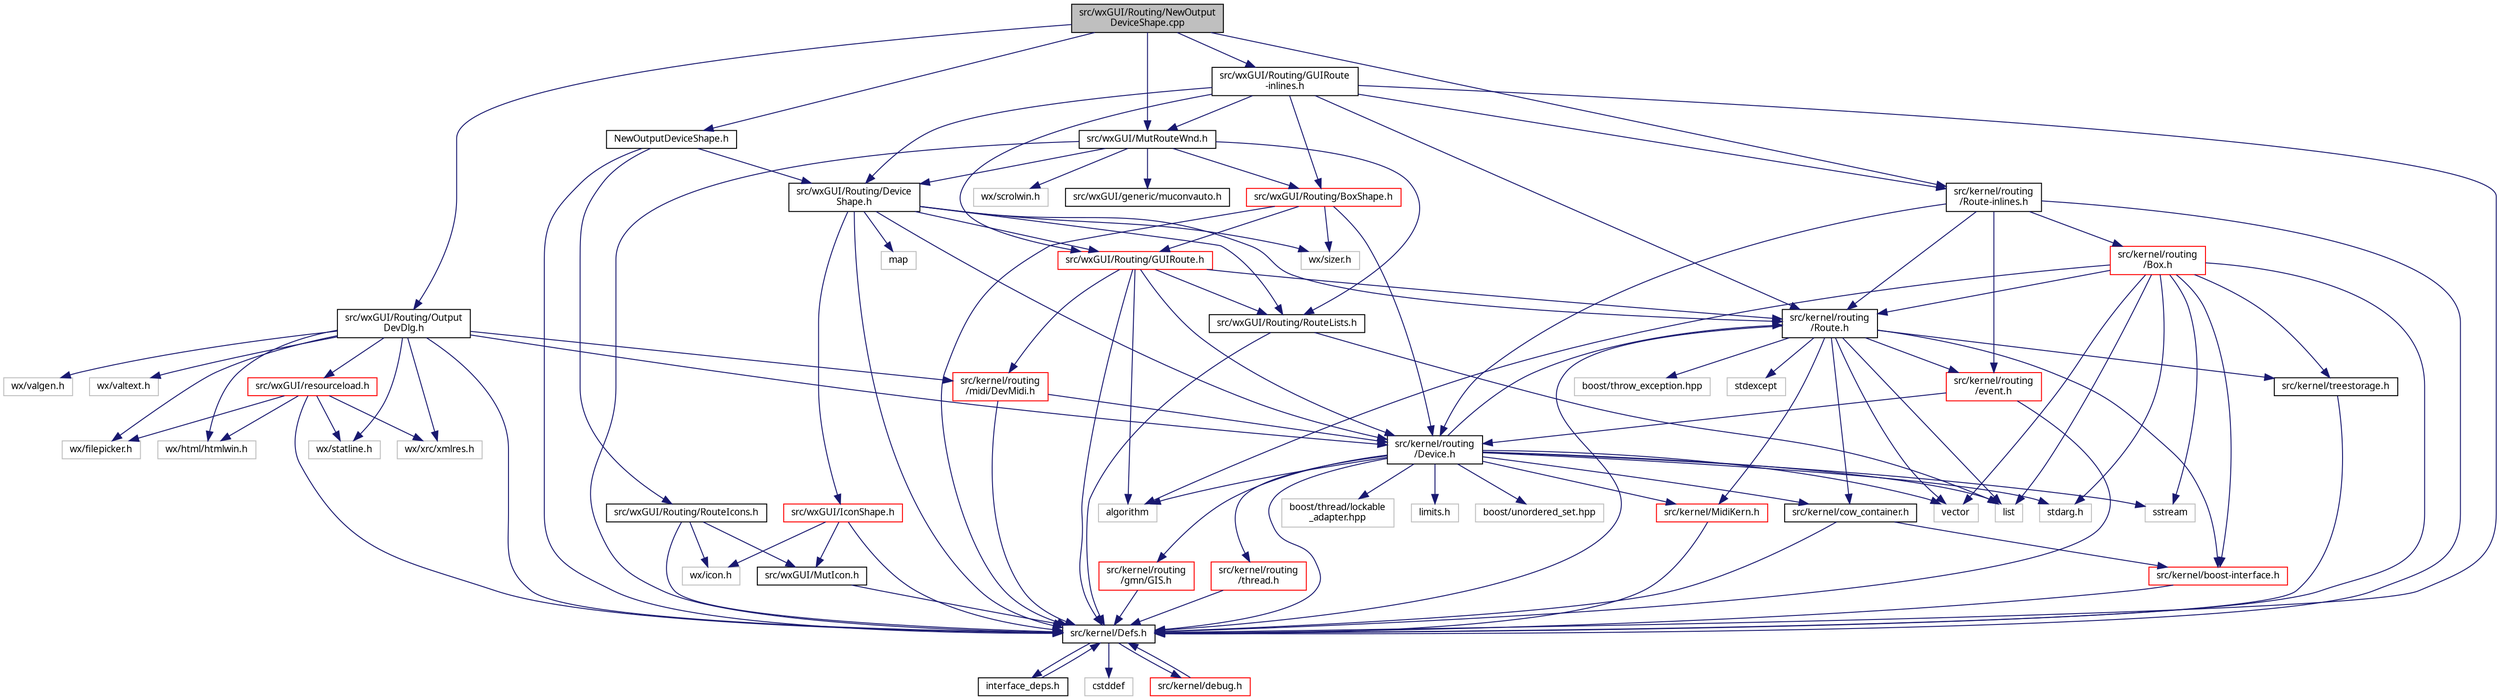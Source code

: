 digraph "src/wxGUI/Routing/NewOutputDeviceShape.cpp"
{
  edge [fontname="Sans",fontsize="10",labelfontname="Sans",labelfontsize="10"];
  node [fontname="Sans",fontsize="10",shape=record];
  Node0 [label="src/wxGUI/Routing/NewOutput\lDeviceShape.cpp",height=0.2,width=0.4,color="black", fillcolor="grey75", style="filled", fontcolor="black"];
  Node0 -> Node1 [color="midnightblue",fontsize="10",style="solid",fontname="Sans"];
  Node1 [label="NewOutputDeviceShape.h",height=0.2,width=0.4,color="black", fillcolor="white", style="filled",URL="$df/d7b/NewOutputDeviceShape_8h.html",tooltip="New output device shape for route window. "];
  Node1 -> Node2 [color="midnightblue",fontsize="10",style="solid",fontname="Sans"];
  Node2 [label="src/kernel/Defs.h",height=0.2,width=0.4,color="black", fillcolor="white", style="filled",URL="$d1/d73/Defs_8h.html",tooltip="Common definitions. "];
  Node2 -> Node3 [color="midnightblue",fontsize="10",style="solid",fontname="Sans"];
  Node3 [label="interface_deps.h",height=0.2,width=0.4,color="black", fillcolor="white", style="filled",URL="$de/ddd/interface__deps_8h.html"];
  Node3 -> Node2 [color="midnightblue",fontsize="10",style="solid",fontname="Sans"];
  Node2 -> Node4 [color="midnightblue",fontsize="10",style="solid",fontname="Sans"];
  Node4 [label="cstddef",height=0.2,width=0.4,color="grey75", fillcolor="white", style="filled"];
  Node2 -> Node5 [color="midnightblue",fontsize="10",style="solid",fontname="Sans"];
  Node5 [label="src/kernel/debug.h",height=0.2,width=0.4,color="red", fillcolor="white", style="filled",URL="$db/d16/debug_8h.html"];
  Node5 -> Node2 [color="midnightblue",fontsize="10",style="solid",fontname="Sans"];
  Node1 -> Node12 [color="midnightblue",fontsize="10",style="solid",fontname="Sans"];
  Node12 [label="src/wxGUI/Routing/RouteIcons.h",height=0.2,width=0.4,color="black", fillcolor="white", style="filled",URL="$df/d40/RouteIcons_8h.html",tooltip="Devices base classes. "];
  Node12 -> Node2 [color="midnightblue",fontsize="10",style="solid",fontname="Sans"];
  Node12 -> Node13 [color="midnightblue",fontsize="10",style="solid",fontname="Sans"];
  Node13 [label="src/wxGUI/MutIcon.h",height=0.2,width=0.4,color="black", fillcolor="white", style="filled",URL="$df/d37/MutIcon_8h.html",tooltip="Icon class fixing issues with Mac OS. "];
  Node13 -> Node2 [color="midnightblue",fontsize="10",style="solid",fontname="Sans"];
  Node12 -> Node14 [color="midnightblue",fontsize="10",style="solid",fontname="Sans"];
  Node14 [label="wx/icon.h",height=0.2,width=0.4,color="grey75", fillcolor="white", style="filled"];
  Node1 -> Node15 [color="midnightblue",fontsize="10",style="solid",fontname="Sans"];
  Node15 [label="src/wxGUI/Routing/Device\lShape.h",height=0.2,width=0.4,color="black", fillcolor="white", style="filled",URL="$d9/d4d/DeviceShape_8h.html",tooltip="Device shape base class for route window. "];
  Node15 -> Node2 [color="midnightblue",fontsize="10",style="solid",fontname="Sans"];
  Node15 -> Node16 [color="midnightblue",fontsize="10",style="solid",fontname="Sans"];
  Node16 [label="src/wxGUI/IconShape.h",height=0.2,width=0.4,color="red", fillcolor="white", style="filled",URL="$d5/d6f/IconShape_8h.html",tooltip="Icon shape. "];
  Node16 -> Node2 [color="midnightblue",fontsize="10",style="solid",fontname="Sans"];
  Node16 -> Node13 [color="midnightblue",fontsize="10",style="solid",fontname="Sans"];
  Node16 -> Node14 [color="midnightblue",fontsize="10",style="solid",fontname="Sans"];
  Node15 -> Node39 [color="midnightblue",fontsize="10",style="solid",fontname="Sans"];
  Node39 [label="src/kernel/routing\l/Route.h",height=0.2,width=0.4,color="black", fillcolor="white", style="filled",URL="$d1/d65/Route_8h.html",tooltip="Routing. "];
  Node39 -> Node2 [color="midnightblue",fontsize="10",style="solid",fontname="Sans"];
  Node39 -> Node40 [color="midnightblue",fontsize="10",style="solid",fontname="Sans"];
  Node40 [label="src/kernel/cow_container.h",height=0.2,width=0.4,color="black", fillcolor="white", style="filled",URL="$da/d28/cow__container_8h.html",tooltip="Copy on write container. "];
  Node40 -> Node2 [color="midnightblue",fontsize="10",style="solid",fontname="Sans"];
  Node40 -> Node41 [color="midnightblue",fontsize="10",style="solid",fontname="Sans"];
  Node41 [label="src/kernel/boost-interface.h",height=0.2,width=0.4,color="red", fillcolor="white", style="filled",URL="$d1/da4/boost-interface_8h.html",tooltip="Interface to the boost library. "];
  Node41 -> Node2 [color="midnightblue",fontsize="10",style="solid",fontname="Sans"];
  Node39 -> Node44 [color="midnightblue",fontsize="10",style="solid",fontname="Sans"];
  Node44 [label="src/kernel/MidiKern.h",height=0.2,width=0.4,color="red", fillcolor="white", style="filled",URL="$da/dfd/MidiKern_8h.html"];
  Node44 -> Node2 [color="midnightblue",fontsize="10",style="solid",fontname="Sans"];
  Node39 -> Node46 [color="midnightblue",fontsize="10",style="solid",fontname="Sans"];
  Node46 [label="src/kernel/treestorage.h",height=0.2,width=0.4,color="black", fillcolor="white", style="filled",URL="$db/dbe/treestorage_8h.html",tooltip="abstract class for tree like storage "];
  Node46 -> Node2 [color="midnightblue",fontsize="10",style="solid",fontname="Sans"];
  Node39 -> Node41 [color="midnightblue",fontsize="10",style="solid",fontname="Sans"];
  Node39 -> Node24 [color="midnightblue",fontsize="10",style="solid",fontname="Sans"];
  Node24 [label="list",height=0.2,width=0.4,color="grey75", fillcolor="white", style="filled"];
  Node39 -> Node29 [color="midnightblue",fontsize="10",style="solid",fontname="Sans"];
  Node29 [label="vector",height=0.2,width=0.4,color="grey75", fillcolor="white", style="filled"];
  Node39 -> Node47 [color="midnightblue",fontsize="10",style="solid",fontname="Sans"];
  Node47 [label="stdexcept",height=0.2,width=0.4,color="grey75", fillcolor="white", style="filled"];
  Node39 -> Node48 [color="midnightblue",fontsize="10",style="solid",fontname="Sans"];
  Node48 [label="boost/throw_exception.hpp",height=0.2,width=0.4,color="grey75", fillcolor="white", style="filled"];
  Node39 -> Node49 [color="midnightblue",fontsize="10",style="solid",fontname="Sans"];
  Node49 [label="src/kernel/routing\l/event.h",height=0.2,width=0.4,color="red", fillcolor="white", style="filled",URL="$dd/d20/event_8h.html"];
  Node49 -> Node2 [color="midnightblue",fontsize="10",style="solid",fontname="Sans"];
  Node49 -> Node50 [color="midnightblue",fontsize="10",style="solid",fontname="Sans"];
  Node50 [label="src/kernel/routing\l/Device.h",height=0.2,width=0.4,color="black", fillcolor="white", style="filled",URL="$de/d05/Device_8h.html",tooltip="Routing. "];
  Node50 -> Node2 [color="midnightblue",fontsize="10",style="solid",fontname="Sans"];
  Node50 -> Node40 [color="midnightblue",fontsize="10",style="solid",fontname="Sans"];
  Node50 -> Node51 [color="midnightblue",fontsize="10",style="solid",fontname="Sans"];
  Node51 [label="src/kernel/routing\l/gmn/GIS.h",height=0.2,width=0.4,color="red", fillcolor="white", style="filled",URL="$dd/d4d/GIS_8h.html"];
  Node51 -> Node2 [color="midnightblue",fontsize="10",style="solid",fontname="Sans"];
  Node50 -> Node39 [color="midnightblue",fontsize="10",style="solid",fontname="Sans"];
  Node50 -> Node55 [color="midnightblue",fontsize="10",style="solid",fontname="Sans"];
  Node55 [label="src/kernel/routing\l/thread.h",height=0.2,width=0.4,color="red", fillcolor="white", style="filled",URL="$db/dd5/thread_8h.html"];
  Node55 -> Node2 [color="midnightblue",fontsize="10",style="solid",fontname="Sans"];
  Node50 -> Node58 [color="midnightblue",fontsize="10",style="solid",fontname="Sans"];
  Node58 [label="boost/thread/lockable\l_adapter.hpp",height=0.2,width=0.4,color="grey75", fillcolor="white", style="filled"];
  Node50 -> Node44 [color="midnightblue",fontsize="10",style="solid",fontname="Sans"];
  Node50 -> Node29 [color="midnightblue",fontsize="10",style="solid",fontname="Sans"];
  Node50 -> Node24 [color="midnightblue",fontsize="10",style="solid",fontname="Sans"];
  Node50 -> Node59 [color="midnightblue",fontsize="10",style="solid",fontname="Sans"];
  Node59 [label="limits.h",height=0.2,width=0.4,color="grey75", fillcolor="white", style="filled"];
  Node50 -> Node60 [color="midnightblue",fontsize="10",style="solid",fontname="Sans"];
  Node60 [label="algorithm",height=0.2,width=0.4,color="grey75", fillcolor="white", style="filled"];
  Node50 -> Node61 [color="midnightblue",fontsize="10",style="solid",fontname="Sans"];
  Node61 [label="sstream",height=0.2,width=0.4,color="grey75", fillcolor="white", style="filled"];
  Node50 -> Node62 [color="midnightblue",fontsize="10",style="solid",fontname="Sans"];
  Node62 [label="stdarg.h",height=0.2,width=0.4,color="grey75", fillcolor="white", style="filled"];
  Node50 -> Node63 [color="midnightblue",fontsize="10",style="solid",fontname="Sans"];
  Node63 [label="boost/unordered_set.hpp",height=0.2,width=0.4,color="grey75", fillcolor="white", style="filled"];
  Node15 -> Node50 [color="midnightblue",fontsize="10",style="solid",fontname="Sans"];
  Node15 -> Node66 [color="midnightblue",fontsize="10",style="solid",fontname="Sans"];
  Node66 [label="src/wxGUI/Routing/GUIRoute.h",height=0.2,width=0.4,color="red", fillcolor="white", style="filled",URL="$d6/dfa/GUIRoute_8h.html"];
  Node66 -> Node2 [color="midnightblue",fontsize="10",style="solid",fontname="Sans"];
  Node66 -> Node50 [color="midnightblue",fontsize="10",style="solid",fontname="Sans"];
  Node66 -> Node67 [color="midnightblue",fontsize="10",style="solid",fontname="Sans"];
  Node67 [label="src/kernel/routing\l/midi/DevMidi.h",height=0.2,width=0.4,color="red", fillcolor="white", style="filled",URL="$d4/da2/DevMidi_8h.html",tooltip="Classes for midi port. "];
  Node67 -> Node2 [color="midnightblue",fontsize="10",style="solid",fontname="Sans"];
  Node67 -> Node50 [color="midnightblue",fontsize="10",style="solid",fontname="Sans"];
  Node66 -> Node39 [color="midnightblue",fontsize="10",style="solid",fontname="Sans"];
  Node66 -> Node92 [color="midnightblue",fontsize="10",style="solid",fontname="Sans"];
  Node92 [label="src/wxGUI/Routing/RouteLists.h",height=0.2,width=0.4,color="black", fillcolor="white", style="filled",URL="$d4/d70/RouteLists_8h.html"];
  Node92 -> Node2 [color="midnightblue",fontsize="10",style="solid",fontname="Sans"];
  Node92 -> Node24 [color="midnightblue",fontsize="10",style="solid",fontname="Sans"];
  Node66 -> Node60 [color="midnightblue",fontsize="10",style="solid",fontname="Sans"];
  Node15 -> Node92 [color="midnightblue",fontsize="10",style="solid",fontname="Sans"];
  Node15 -> Node102 [color="midnightblue",fontsize="10",style="solid",fontname="Sans"];
  Node102 [label="map",height=0.2,width=0.4,color="grey75", fillcolor="white", style="filled"];
  Node15 -> Node103 [color="midnightblue",fontsize="10",style="solid",fontname="Sans"];
  Node103 [label="wx/sizer.h",height=0.2,width=0.4,color="grey75", fillcolor="white", style="filled"];
  Node0 -> Node104 [color="midnightblue",fontsize="10",style="solid",fontname="Sans"];
  Node104 [label="src/kernel/routing\l/Route-inlines.h",height=0.2,width=0.4,color="black", fillcolor="white", style="filled",URL="$d2/d2c/Route-inlines_8h.html"];
  Node104 -> Node2 [color="midnightblue",fontsize="10",style="solid",fontname="Sans"];
  Node104 -> Node39 [color="midnightblue",fontsize="10",style="solid",fontname="Sans"];
  Node104 -> Node50 [color="midnightblue",fontsize="10",style="solid",fontname="Sans"];
  Node104 -> Node69 [color="midnightblue",fontsize="10",style="solid",fontname="Sans"];
  Node69 [label="src/kernel/routing\l/Box.h",height=0.2,width=0.4,color="red", fillcolor="white", style="filled",URL="$de/d0f/Box_8h.html",tooltip="Mutabor Box for C++. "];
  Node69 -> Node2 [color="midnightblue",fontsize="10",style="solid",fontname="Sans"];
  Node69 -> Node46 [color="midnightblue",fontsize="10",style="solid",fontname="Sans"];
  Node69 -> Node41 [color="midnightblue",fontsize="10",style="solid",fontname="Sans"];
  Node69 -> Node39 [color="midnightblue",fontsize="10",style="solid",fontname="Sans"];
  Node69 -> Node29 [color="midnightblue",fontsize="10",style="solid",fontname="Sans"];
  Node69 -> Node24 [color="midnightblue",fontsize="10",style="solid",fontname="Sans"];
  Node69 -> Node60 [color="midnightblue",fontsize="10",style="solid",fontname="Sans"];
  Node69 -> Node61 [color="midnightblue",fontsize="10",style="solid",fontname="Sans"];
  Node69 -> Node62 [color="midnightblue",fontsize="10",style="solid",fontname="Sans"];
  Node104 -> Node49 [color="midnightblue",fontsize="10",style="solid",fontname="Sans"];
  Node0 -> Node105 [color="midnightblue",fontsize="10",style="solid",fontname="Sans"];
  Node105 [label="src/wxGUI/MutRouteWnd.h",height=0.2,width=0.4,color="black", fillcolor="white", style="filled",URL="$d3/dd7/MutRouteWnd_8h.html"];
  Node105 -> Node2 [color="midnightblue",fontsize="10",style="solid",fontname="Sans"];
  Node105 -> Node92 [color="midnightblue",fontsize="10",style="solid",fontname="Sans"];
  Node105 -> Node96 [color="midnightblue",fontsize="10",style="solid",fontname="Sans"];
  Node96 [label="src/wxGUI/generic/muconvauto.h",height=0.2,width=0.4,color="black", fillcolor="white", style="filled",URL="$d1/dcd/muconvauto_8h.html",tooltip="Automatic Character set detection and conversion. "];
  Node105 -> Node15 [color="midnightblue",fontsize="10",style="solid",fontname="Sans"];
  Node105 -> Node106 [color="midnightblue",fontsize="10",style="solid",fontname="Sans"];
  Node106 [label="src/wxGUI/Routing/BoxShape.h",height=0.2,width=0.4,color="red", fillcolor="white", style="filled",URL="$d9/d49/BoxShape_8h.html",tooltip="Box shape for route window. "];
  Node106 -> Node2 [color="midnightblue",fontsize="10",style="solid",fontname="Sans"];
  Node106 -> Node66 [color="midnightblue",fontsize="10",style="solid",fontname="Sans"];
  Node106 -> Node50 [color="midnightblue",fontsize="10",style="solid",fontname="Sans"];
  Node106 -> Node103 [color="midnightblue",fontsize="10",style="solid",fontname="Sans"];
  Node105 -> Node110 [color="midnightblue",fontsize="10",style="solid",fontname="Sans"];
  Node110 [label="wx/scrolwin.h",height=0.2,width=0.4,color="grey75", fillcolor="white", style="filled"];
  Node0 -> Node111 [color="midnightblue",fontsize="10",style="solid",fontname="Sans"];
  Node111 [label="src/wxGUI/Routing/Output\lDevDlg.h",height=0.2,width=0.4,color="black", fillcolor="white", style="filled",URL="$de/d50/OutputDevDlg_8h.html"];
  Node111 -> Node2 [color="midnightblue",fontsize="10",style="solid",fontname="Sans"];
  Node111 -> Node112 [color="midnightblue",fontsize="10",style="solid",fontname="Sans"];
  Node112 [label="src/wxGUI/resourceload.h",height=0.2,width=0.4,color="red", fillcolor="white", style="filled",URL="$d3/daf/resourceload_8h.html"];
  Node112 -> Node2 [color="midnightblue",fontsize="10",style="solid",fontname="Sans"];
  Node112 -> Node117 [color="midnightblue",fontsize="10",style="solid",fontname="Sans"];
  Node117 [label="wx/filepicker.h",height=0.2,width=0.4,color="grey75", fillcolor="white", style="filled"];
  Node112 -> Node118 [color="midnightblue",fontsize="10",style="solid",fontname="Sans"];
  Node118 [label="wx/html/htmlwin.h",height=0.2,width=0.4,color="grey75", fillcolor="white", style="filled"];
  Node112 -> Node122 [color="midnightblue",fontsize="10",style="solid",fontname="Sans"];
  Node122 [label="wx/statline.h",height=0.2,width=0.4,color="grey75", fillcolor="white", style="filled"];
  Node112 -> Node123 [color="midnightblue",fontsize="10",style="solid",fontname="Sans"];
  Node123 [label="wx/xrc/xmlres.h",height=0.2,width=0.4,color="grey75", fillcolor="white", style="filled"];
  Node111 -> Node50 [color="midnightblue",fontsize="10",style="solid",fontname="Sans"];
  Node111 -> Node67 [color="midnightblue",fontsize="10",style="solid",fontname="Sans"];
  Node111 -> Node123 [color="midnightblue",fontsize="10",style="solid",fontname="Sans"];
  Node111 -> Node118 [color="midnightblue",fontsize="10",style="solid",fontname="Sans"];
  Node111 -> Node122 [color="midnightblue",fontsize="10",style="solid",fontname="Sans"];
  Node111 -> Node117 [color="midnightblue",fontsize="10",style="solid",fontname="Sans"];
  Node111 -> Node125 [color="midnightblue",fontsize="10",style="solid",fontname="Sans"];
  Node125 [label="wx/valgen.h",height=0.2,width=0.4,color="grey75", fillcolor="white", style="filled"];
  Node111 -> Node126 [color="midnightblue",fontsize="10",style="solid",fontname="Sans"];
  Node126 [label="wx/valtext.h",height=0.2,width=0.4,color="grey75", fillcolor="white", style="filled"];
  Node0 -> Node127 [color="midnightblue",fontsize="10",style="solid",fontname="Sans"];
  Node127 [label="src/wxGUI/Routing/GUIRoute\l-inlines.h",height=0.2,width=0.4,color="black", fillcolor="white", style="filled",URL="$d2/d73/GUIRoute-inlines_8h.html"];
  Node127 -> Node2 [color="midnightblue",fontsize="10",style="solid",fontname="Sans"];
  Node127 -> Node39 [color="midnightblue",fontsize="10",style="solid",fontname="Sans"];
  Node127 -> Node66 [color="midnightblue",fontsize="10",style="solid",fontname="Sans"];
  Node127 -> Node106 [color="midnightblue",fontsize="10",style="solid",fontname="Sans"];
  Node127 -> Node15 [color="midnightblue",fontsize="10",style="solid",fontname="Sans"];
  Node127 -> Node105 [color="midnightblue",fontsize="10",style="solid",fontname="Sans"];
  Node127 -> Node104 [color="midnightblue",fontsize="10",style="solid",fontname="Sans"];
}
